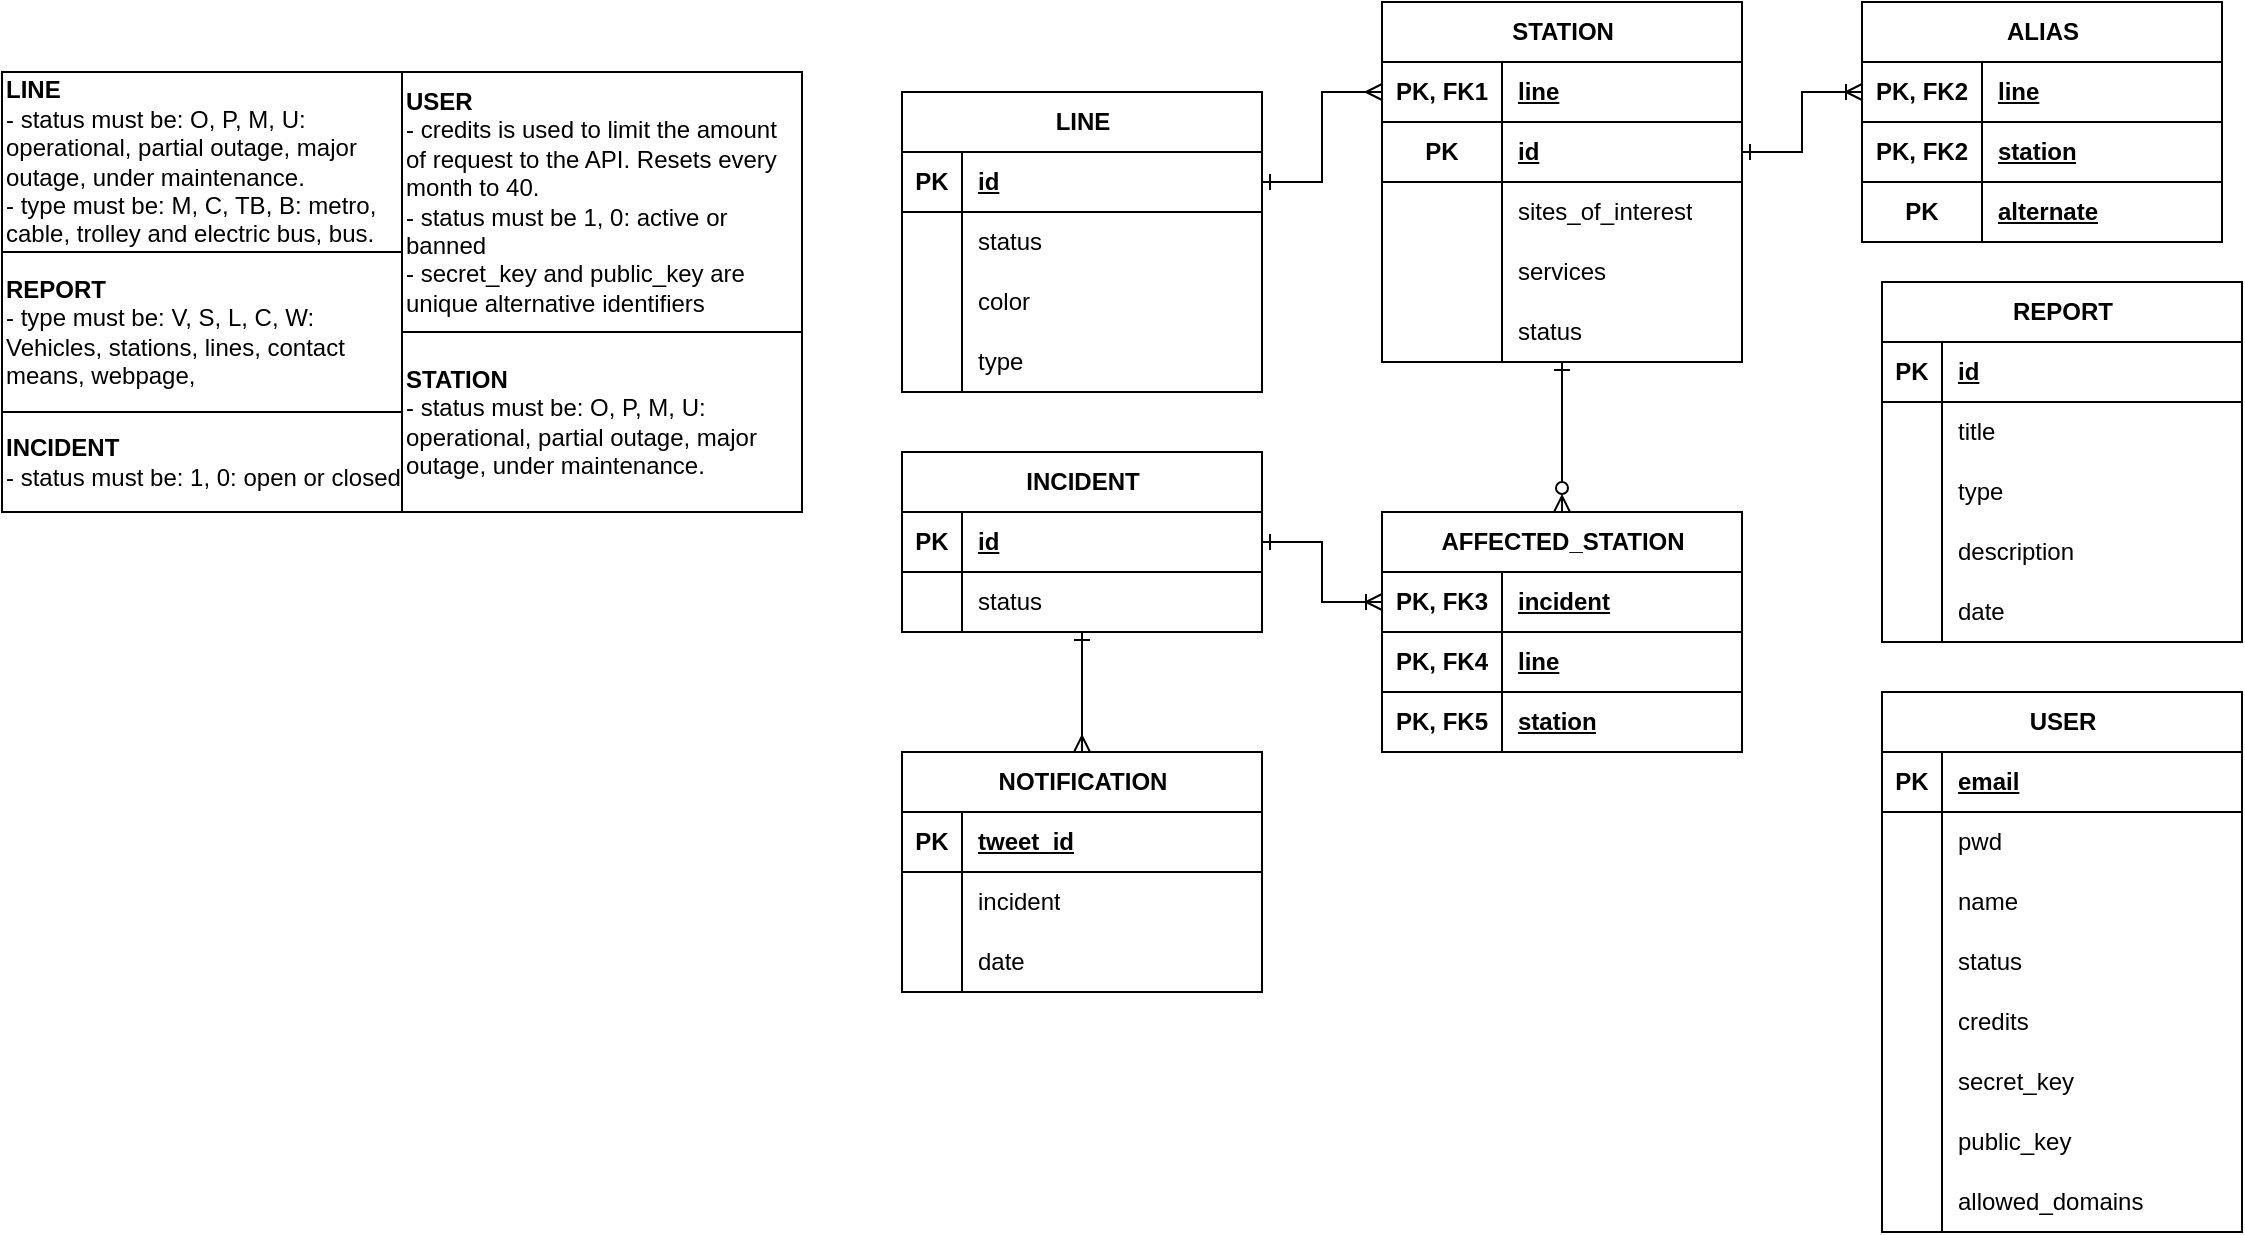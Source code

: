 <mxfile version="21.1.2" type="github">
  <diagram name="Page-1" id="pH_cB6uXY_K46Tci0Ps3">
    <mxGraphModel dx="2284" dy="756" grid="1" gridSize="10" guides="1" tooltips="1" connect="1" arrows="1" fold="1" page="1" pageScale="1" pageWidth="850" pageHeight="1100" math="0" shadow="0">
      <root>
        <mxCell id="0" />
        <mxCell id="1" parent="0" />
        <mxCell id="TTDSjRV2ZxzpHKE5z74O-1" value="LINE" style="shape=table;startSize=30;container=1;collapsible=1;childLayout=tableLayout;fixedRows=1;rowLines=0;fontStyle=1;align=center;resizeLast=1;html=1;" parent="1" vertex="1">
          <mxGeometry x="130" y="90" width="180" height="150" as="geometry" />
        </mxCell>
        <mxCell id="TTDSjRV2ZxzpHKE5z74O-2" value="" style="shape=tableRow;horizontal=0;startSize=0;swimlaneHead=0;swimlaneBody=0;fillColor=none;collapsible=0;dropTarget=0;points=[[0,0.5],[1,0.5]];portConstraint=eastwest;top=0;left=0;right=0;bottom=1;" parent="TTDSjRV2ZxzpHKE5z74O-1" vertex="1">
          <mxGeometry y="30" width="180" height="30" as="geometry" />
        </mxCell>
        <mxCell id="TTDSjRV2ZxzpHKE5z74O-3" value="PK" style="shape=partialRectangle;connectable=0;fillColor=none;top=0;left=0;bottom=0;right=0;fontStyle=1;overflow=hidden;whiteSpace=wrap;html=1;" parent="TTDSjRV2ZxzpHKE5z74O-2" vertex="1">
          <mxGeometry width="30" height="30" as="geometry">
            <mxRectangle width="30" height="30" as="alternateBounds" />
          </mxGeometry>
        </mxCell>
        <mxCell id="TTDSjRV2ZxzpHKE5z74O-4" value="id" style="shape=partialRectangle;connectable=0;fillColor=none;top=0;left=0;bottom=0;right=0;align=left;spacingLeft=6;fontStyle=5;overflow=hidden;whiteSpace=wrap;html=1;" parent="TTDSjRV2ZxzpHKE5z74O-2" vertex="1">
          <mxGeometry x="30" width="150" height="30" as="geometry">
            <mxRectangle width="150" height="30" as="alternateBounds" />
          </mxGeometry>
        </mxCell>
        <mxCell id="TTDSjRV2ZxzpHKE5z74O-5" value="" style="shape=tableRow;horizontal=0;startSize=0;swimlaneHead=0;swimlaneBody=0;fillColor=none;collapsible=0;dropTarget=0;points=[[0,0.5],[1,0.5]];portConstraint=eastwest;top=0;left=0;right=0;bottom=0;" parent="TTDSjRV2ZxzpHKE5z74O-1" vertex="1">
          <mxGeometry y="60" width="180" height="30" as="geometry" />
        </mxCell>
        <mxCell id="TTDSjRV2ZxzpHKE5z74O-6" value="" style="shape=partialRectangle;connectable=0;fillColor=none;top=0;left=0;bottom=0;right=0;editable=1;overflow=hidden;whiteSpace=wrap;html=1;" parent="TTDSjRV2ZxzpHKE5z74O-5" vertex="1">
          <mxGeometry width="30" height="30" as="geometry">
            <mxRectangle width="30" height="30" as="alternateBounds" />
          </mxGeometry>
        </mxCell>
        <mxCell id="TTDSjRV2ZxzpHKE5z74O-7" value="status" style="shape=partialRectangle;connectable=0;fillColor=none;top=0;left=0;bottom=0;right=0;align=left;spacingLeft=6;overflow=hidden;whiteSpace=wrap;html=1;" parent="TTDSjRV2ZxzpHKE5z74O-5" vertex="1">
          <mxGeometry x="30" width="150" height="30" as="geometry">
            <mxRectangle width="150" height="30" as="alternateBounds" />
          </mxGeometry>
        </mxCell>
        <mxCell id="TTDSjRV2ZxzpHKE5z74O-115" value="" style="shape=tableRow;horizontal=0;startSize=0;swimlaneHead=0;swimlaneBody=0;fillColor=none;collapsible=0;dropTarget=0;points=[[0,0.5],[1,0.5]];portConstraint=eastwest;top=0;left=0;right=0;bottom=0;" parent="TTDSjRV2ZxzpHKE5z74O-1" vertex="1">
          <mxGeometry y="90" width="180" height="30" as="geometry" />
        </mxCell>
        <mxCell id="TTDSjRV2ZxzpHKE5z74O-116" value="" style="shape=partialRectangle;connectable=0;fillColor=none;top=0;left=0;bottom=0;right=0;editable=1;overflow=hidden;whiteSpace=wrap;html=1;" parent="TTDSjRV2ZxzpHKE5z74O-115" vertex="1">
          <mxGeometry width="30" height="30" as="geometry">
            <mxRectangle width="30" height="30" as="alternateBounds" />
          </mxGeometry>
        </mxCell>
        <mxCell id="TTDSjRV2ZxzpHKE5z74O-117" value="color" style="shape=partialRectangle;connectable=0;fillColor=none;top=0;left=0;bottom=0;right=0;align=left;spacingLeft=6;overflow=hidden;whiteSpace=wrap;html=1;" parent="TTDSjRV2ZxzpHKE5z74O-115" vertex="1">
          <mxGeometry x="30" width="150" height="30" as="geometry">
            <mxRectangle width="150" height="30" as="alternateBounds" />
          </mxGeometry>
        </mxCell>
        <mxCell id="TTDSjRV2ZxzpHKE5z74O-118" value="" style="shape=tableRow;horizontal=0;startSize=0;swimlaneHead=0;swimlaneBody=0;fillColor=none;collapsible=0;dropTarget=0;points=[[0,0.5],[1,0.5]];portConstraint=eastwest;top=0;left=0;right=0;bottom=0;" parent="TTDSjRV2ZxzpHKE5z74O-1" vertex="1">
          <mxGeometry y="120" width="180" height="30" as="geometry" />
        </mxCell>
        <mxCell id="TTDSjRV2ZxzpHKE5z74O-119" value="" style="shape=partialRectangle;connectable=0;fillColor=none;top=0;left=0;bottom=0;right=0;editable=1;overflow=hidden;whiteSpace=wrap;html=1;" parent="TTDSjRV2ZxzpHKE5z74O-118" vertex="1">
          <mxGeometry width="30" height="30" as="geometry">
            <mxRectangle width="30" height="30" as="alternateBounds" />
          </mxGeometry>
        </mxCell>
        <mxCell id="TTDSjRV2ZxzpHKE5z74O-120" value="type" style="shape=partialRectangle;connectable=0;fillColor=none;top=0;left=0;bottom=0;right=0;align=left;spacingLeft=6;overflow=hidden;whiteSpace=wrap;html=1;" parent="TTDSjRV2ZxzpHKE5z74O-118" vertex="1">
          <mxGeometry x="30" width="150" height="30" as="geometry">
            <mxRectangle width="150" height="30" as="alternateBounds" />
          </mxGeometry>
        </mxCell>
        <mxCell id="TTDSjRV2ZxzpHKE5z74O-14" value="STATION" style="shape=table;startSize=30;container=1;collapsible=1;childLayout=tableLayout;fixedRows=1;rowLines=0;fontStyle=1;align=center;resizeLast=1;html=1;" parent="1" vertex="1">
          <mxGeometry x="370" y="45" width="180" height="180" as="geometry" />
        </mxCell>
        <mxCell id="TTDSjRV2ZxzpHKE5z74O-252" value="" style="shape=tableRow;horizontal=0;startSize=0;swimlaneHead=0;swimlaneBody=0;fillColor=none;collapsible=0;dropTarget=0;points=[[0,0.5],[1,0.5]];portConstraint=eastwest;top=0;left=0;right=0;bottom=1;" parent="TTDSjRV2ZxzpHKE5z74O-14" vertex="1">
          <mxGeometry y="30" width="180" height="30" as="geometry" />
        </mxCell>
        <mxCell id="TTDSjRV2ZxzpHKE5z74O-253" value="PK, FK1" style="shape=partialRectangle;connectable=0;fillColor=none;top=0;left=0;bottom=0;right=0;fontStyle=1;overflow=hidden;whiteSpace=wrap;html=1;" parent="TTDSjRV2ZxzpHKE5z74O-252" vertex="1">
          <mxGeometry width="60" height="30" as="geometry">
            <mxRectangle width="60" height="30" as="alternateBounds" />
          </mxGeometry>
        </mxCell>
        <mxCell id="TTDSjRV2ZxzpHKE5z74O-254" value="line" style="shape=partialRectangle;connectable=0;fillColor=none;top=0;left=0;bottom=0;right=0;align=left;spacingLeft=6;fontStyle=5;overflow=hidden;whiteSpace=wrap;html=1;" parent="TTDSjRV2ZxzpHKE5z74O-252" vertex="1">
          <mxGeometry x="60" width="120" height="30" as="geometry">
            <mxRectangle width="120" height="30" as="alternateBounds" />
          </mxGeometry>
        </mxCell>
        <mxCell id="TTDSjRV2ZxzpHKE5z74O-15" value="" style="shape=tableRow;horizontal=0;startSize=0;swimlaneHead=0;swimlaneBody=0;fillColor=none;collapsible=0;dropTarget=0;points=[[0,0.5],[1,0.5]];portConstraint=eastwest;top=0;left=0;right=0;bottom=1;strokeColor=default;swimlaneLine=1;" parent="TTDSjRV2ZxzpHKE5z74O-14" vertex="1">
          <mxGeometry y="60" width="180" height="30" as="geometry" />
        </mxCell>
        <mxCell id="TTDSjRV2ZxzpHKE5z74O-16" value="PK" style="shape=partialRectangle;connectable=0;fillColor=none;top=0;left=0;bottom=0;right=0;fontStyle=1;overflow=hidden;whiteSpace=wrap;html=1;shadow=0;strokeColor=default;strokeWidth=1;" parent="TTDSjRV2ZxzpHKE5z74O-15" vertex="1">
          <mxGeometry width="60" height="30" as="geometry">
            <mxRectangle width="60" height="30" as="alternateBounds" />
          </mxGeometry>
        </mxCell>
        <mxCell id="TTDSjRV2ZxzpHKE5z74O-17" value="id" style="shape=partialRectangle;connectable=0;fillColor=none;top=0;left=0;bottom=0;right=0;align=left;spacingLeft=6;fontStyle=5;overflow=hidden;whiteSpace=wrap;html=1;shadow=0;strokeColor=default;strokeWidth=1;" parent="TTDSjRV2ZxzpHKE5z74O-15" vertex="1">
          <mxGeometry x="60" width="120" height="30" as="geometry">
            <mxRectangle width="120" height="30" as="alternateBounds" />
          </mxGeometry>
        </mxCell>
        <mxCell id="TTDSjRV2ZxzpHKE5z74O-21" value="" style="shape=tableRow;horizontal=0;startSize=0;swimlaneHead=0;swimlaneBody=0;fillColor=none;collapsible=0;dropTarget=0;points=[[0,0.5],[1,0.5]];portConstraint=eastwest;top=0;left=0;right=0;bottom=0;" parent="TTDSjRV2ZxzpHKE5z74O-14" vertex="1">
          <mxGeometry y="90" width="180" height="30" as="geometry" />
        </mxCell>
        <mxCell id="TTDSjRV2ZxzpHKE5z74O-22" value="" style="shape=partialRectangle;connectable=0;fillColor=none;top=0;left=0;bottom=0;right=0;editable=1;overflow=hidden;whiteSpace=wrap;html=1;" parent="TTDSjRV2ZxzpHKE5z74O-21" vertex="1">
          <mxGeometry width="60" height="30" as="geometry">
            <mxRectangle width="60" height="30" as="alternateBounds" />
          </mxGeometry>
        </mxCell>
        <mxCell id="TTDSjRV2ZxzpHKE5z74O-23" value="sites_of_interest" style="shape=partialRectangle;connectable=0;fillColor=none;top=0;left=0;bottom=0;right=0;align=left;spacingLeft=6;overflow=hidden;whiteSpace=wrap;html=1;" parent="TTDSjRV2ZxzpHKE5z74O-21" vertex="1">
          <mxGeometry x="60" width="120" height="30" as="geometry">
            <mxRectangle width="120" height="30" as="alternateBounds" />
          </mxGeometry>
        </mxCell>
        <mxCell id="TTDSjRV2ZxzpHKE5z74O-192" value="" style="shape=tableRow;horizontal=0;startSize=0;swimlaneHead=0;swimlaneBody=0;fillColor=none;collapsible=0;dropTarget=0;points=[[0,0.5],[1,0.5]];portConstraint=eastwest;top=0;left=0;right=0;bottom=0;" parent="TTDSjRV2ZxzpHKE5z74O-14" vertex="1">
          <mxGeometry y="120" width="180" height="30" as="geometry" />
        </mxCell>
        <mxCell id="TTDSjRV2ZxzpHKE5z74O-193" value="" style="shape=partialRectangle;connectable=0;fillColor=none;top=0;left=0;bottom=0;right=0;editable=1;overflow=hidden;whiteSpace=wrap;html=1;" parent="TTDSjRV2ZxzpHKE5z74O-192" vertex="1">
          <mxGeometry width="60" height="30" as="geometry">
            <mxRectangle width="60" height="30" as="alternateBounds" />
          </mxGeometry>
        </mxCell>
        <mxCell id="TTDSjRV2ZxzpHKE5z74O-194" value="services" style="shape=partialRectangle;connectable=0;fillColor=none;top=0;left=0;bottom=0;right=0;align=left;spacingLeft=6;overflow=hidden;whiteSpace=wrap;html=1;" parent="TTDSjRV2ZxzpHKE5z74O-192" vertex="1">
          <mxGeometry x="60" width="120" height="30" as="geometry">
            <mxRectangle width="120" height="30" as="alternateBounds" />
          </mxGeometry>
        </mxCell>
        <mxCell id="TTDSjRV2ZxzpHKE5z74O-24" value="" style="shape=tableRow;horizontal=0;startSize=0;swimlaneHead=0;swimlaneBody=0;fillColor=none;collapsible=0;dropTarget=0;points=[[0,0.5],[1,0.5]];portConstraint=eastwest;top=0;left=0;right=0;bottom=0;" parent="TTDSjRV2ZxzpHKE5z74O-14" vertex="1">
          <mxGeometry y="150" width="180" height="30" as="geometry" />
        </mxCell>
        <mxCell id="TTDSjRV2ZxzpHKE5z74O-25" value="" style="shape=partialRectangle;connectable=0;fillColor=none;top=0;left=0;bottom=0;right=0;editable=1;overflow=hidden;whiteSpace=wrap;html=1;" parent="TTDSjRV2ZxzpHKE5z74O-24" vertex="1">
          <mxGeometry width="60" height="30" as="geometry">
            <mxRectangle width="60" height="30" as="alternateBounds" />
          </mxGeometry>
        </mxCell>
        <mxCell id="TTDSjRV2ZxzpHKE5z74O-26" value="status" style="shape=partialRectangle;connectable=0;fillColor=none;top=0;left=0;bottom=0;right=0;align=left;spacingLeft=6;overflow=hidden;whiteSpace=wrap;html=1;" parent="TTDSjRV2ZxzpHKE5z74O-24" vertex="1">
          <mxGeometry x="60" width="120" height="30" as="geometry">
            <mxRectangle width="120" height="30" as="alternateBounds" />
          </mxGeometry>
        </mxCell>
        <mxCell id="TTDSjRV2ZxzpHKE5z74O-27" value="USER" style="shape=table;startSize=30;container=1;collapsible=1;childLayout=tableLayout;fixedRows=1;rowLines=0;fontStyle=1;align=center;resizeLast=1;html=1;" parent="1" vertex="1">
          <mxGeometry x="620" y="390" width="180" height="270" as="geometry" />
        </mxCell>
        <mxCell id="L_7EKdPzwVkIUu_ED1JU-45" value="" style="shape=tableRow;horizontal=0;startSize=0;swimlaneHead=0;swimlaneBody=0;fillColor=none;collapsible=0;dropTarget=0;points=[[0,0.5],[1,0.5]];portConstraint=eastwest;top=0;left=0;right=0;bottom=1;" parent="TTDSjRV2ZxzpHKE5z74O-27" vertex="1">
          <mxGeometry y="30" width="180" height="30" as="geometry" />
        </mxCell>
        <mxCell id="L_7EKdPzwVkIUu_ED1JU-46" value="PK" style="shape=partialRectangle;connectable=0;fillColor=none;top=0;left=0;bottom=0;right=0;fontStyle=1;overflow=hidden;whiteSpace=wrap;html=1;" parent="L_7EKdPzwVkIUu_ED1JU-45" vertex="1">
          <mxGeometry width="30" height="30" as="geometry">
            <mxRectangle width="30" height="30" as="alternateBounds" />
          </mxGeometry>
        </mxCell>
        <mxCell id="L_7EKdPzwVkIUu_ED1JU-47" value="email" style="shape=partialRectangle;connectable=0;fillColor=none;top=0;left=0;bottom=0;right=0;align=left;spacingLeft=6;fontStyle=5;overflow=hidden;whiteSpace=wrap;html=1;" parent="L_7EKdPzwVkIUu_ED1JU-45" vertex="1">
          <mxGeometry x="30" width="150" height="30" as="geometry">
            <mxRectangle width="150" height="30" as="alternateBounds" />
          </mxGeometry>
        </mxCell>
        <mxCell id="TTDSjRV2ZxzpHKE5z74O-31" value="" style="shape=tableRow;horizontal=0;startSize=0;swimlaneHead=0;swimlaneBody=0;fillColor=none;collapsible=0;dropTarget=0;points=[[0,0.5],[1,0.5]];portConstraint=eastwest;top=0;left=0;right=0;bottom=0;" parent="TTDSjRV2ZxzpHKE5z74O-27" vertex="1">
          <mxGeometry y="60" width="180" height="30" as="geometry" />
        </mxCell>
        <mxCell id="TTDSjRV2ZxzpHKE5z74O-32" value="" style="shape=partialRectangle;connectable=0;fillColor=none;top=0;left=0;bottom=0;right=0;editable=1;overflow=hidden;whiteSpace=wrap;html=1;" parent="TTDSjRV2ZxzpHKE5z74O-31" vertex="1">
          <mxGeometry width="30" height="30" as="geometry">
            <mxRectangle width="30" height="30" as="alternateBounds" />
          </mxGeometry>
        </mxCell>
        <mxCell id="TTDSjRV2ZxzpHKE5z74O-33" value="pwd" style="shape=partialRectangle;connectable=0;fillColor=none;top=0;left=0;bottom=0;right=0;align=left;spacingLeft=6;overflow=hidden;whiteSpace=wrap;html=1;" parent="TTDSjRV2ZxzpHKE5z74O-31" vertex="1">
          <mxGeometry x="30" width="150" height="30" as="geometry">
            <mxRectangle width="150" height="30" as="alternateBounds" />
          </mxGeometry>
        </mxCell>
        <mxCell id="TTDSjRV2ZxzpHKE5z74O-34" value="" style="shape=tableRow;horizontal=0;startSize=0;swimlaneHead=0;swimlaneBody=0;fillColor=none;collapsible=0;dropTarget=0;points=[[0,0.5],[1,0.5]];portConstraint=eastwest;top=0;left=0;right=0;bottom=0;" parent="TTDSjRV2ZxzpHKE5z74O-27" vertex="1">
          <mxGeometry y="90" width="180" height="30" as="geometry" />
        </mxCell>
        <mxCell id="TTDSjRV2ZxzpHKE5z74O-35" value="" style="shape=partialRectangle;connectable=0;fillColor=none;top=0;left=0;bottom=0;right=0;editable=1;overflow=hidden;whiteSpace=wrap;html=1;" parent="TTDSjRV2ZxzpHKE5z74O-34" vertex="1">
          <mxGeometry width="30" height="30" as="geometry">
            <mxRectangle width="30" height="30" as="alternateBounds" />
          </mxGeometry>
        </mxCell>
        <mxCell id="TTDSjRV2ZxzpHKE5z74O-36" value="name" style="shape=partialRectangle;connectable=0;fillColor=none;top=0;left=0;bottom=0;right=0;align=left;spacingLeft=6;overflow=hidden;whiteSpace=wrap;html=1;" parent="TTDSjRV2ZxzpHKE5z74O-34" vertex="1">
          <mxGeometry x="30" width="150" height="30" as="geometry">
            <mxRectangle width="150" height="30" as="alternateBounds" />
          </mxGeometry>
        </mxCell>
        <mxCell id="TTDSjRV2ZxzpHKE5z74O-152" value="" style="shape=tableRow;horizontal=0;startSize=0;swimlaneHead=0;swimlaneBody=0;fillColor=none;collapsible=0;dropTarget=0;points=[[0,0.5],[1,0.5]];portConstraint=eastwest;top=0;left=0;right=0;bottom=0;" parent="TTDSjRV2ZxzpHKE5z74O-27" vertex="1">
          <mxGeometry y="120" width="180" height="30" as="geometry" />
        </mxCell>
        <mxCell id="TTDSjRV2ZxzpHKE5z74O-153" value="" style="shape=partialRectangle;connectable=0;fillColor=none;top=0;left=0;bottom=0;right=0;editable=1;overflow=hidden;whiteSpace=wrap;html=1;" parent="TTDSjRV2ZxzpHKE5z74O-152" vertex="1">
          <mxGeometry width="30" height="30" as="geometry">
            <mxRectangle width="30" height="30" as="alternateBounds" />
          </mxGeometry>
        </mxCell>
        <mxCell id="TTDSjRV2ZxzpHKE5z74O-154" value="status" style="shape=partialRectangle;connectable=0;fillColor=none;top=0;left=0;bottom=0;right=0;align=left;spacingLeft=6;overflow=hidden;whiteSpace=wrap;html=1;" parent="TTDSjRV2ZxzpHKE5z74O-152" vertex="1">
          <mxGeometry x="30" width="150" height="30" as="geometry">
            <mxRectangle width="150" height="30" as="alternateBounds" />
          </mxGeometry>
        </mxCell>
        <mxCell id="TTDSjRV2ZxzpHKE5z74O-37" value="" style="shape=tableRow;horizontal=0;startSize=0;swimlaneHead=0;swimlaneBody=0;fillColor=none;collapsible=0;dropTarget=0;points=[[0,0.5],[1,0.5]];portConstraint=eastwest;top=0;left=0;right=0;bottom=0;" parent="TTDSjRV2ZxzpHKE5z74O-27" vertex="1">
          <mxGeometry y="150" width="180" height="30" as="geometry" />
        </mxCell>
        <mxCell id="TTDSjRV2ZxzpHKE5z74O-38" value="" style="shape=partialRectangle;connectable=0;fillColor=none;top=0;left=0;bottom=0;right=0;editable=1;overflow=hidden;whiteSpace=wrap;html=1;" parent="TTDSjRV2ZxzpHKE5z74O-37" vertex="1">
          <mxGeometry width="30" height="30" as="geometry">
            <mxRectangle width="30" height="30" as="alternateBounds" />
          </mxGeometry>
        </mxCell>
        <mxCell id="TTDSjRV2ZxzpHKE5z74O-39" value="credits" style="shape=partialRectangle;connectable=0;fillColor=none;top=0;left=0;bottom=0;right=0;align=left;spacingLeft=6;overflow=hidden;whiteSpace=wrap;html=1;" parent="TTDSjRV2ZxzpHKE5z74O-37" vertex="1">
          <mxGeometry x="30" width="150" height="30" as="geometry">
            <mxRectangle width="150" height="30" as="alternateBounds" />
          </mxGeometry>
        </mxCell>
        <mxCell id="TTDSjRV2ZxzpHKE5z74O-121" value="" style="shape=tableRow;horizontal=0;startSize=0;swimlaneHead=0;swimlaneBody=0;fillColor=none;collapsible=0;dropTarget=0;points=[[0,0.5],[1,0.5]];portConstraint=eastwest;top=0;left=0;right=0;bottom=0;" parent="TTDSjRV2ZxzpHKE5z74O-27" vertex="1">
          <mxGeometry y="180" width="180" height="30" as="geometry" />
        </mxCell>
        <mxCell id="TTDSjRV2ZxzpHKE5z74O-122" value="" style="shape=partialRectangle;connectable=0;fillColor=none;top=0;left=0;bottom=0;right=0;editable=1;overflow=hidden;whiteSpace=wrap;html=1;" parent="TTDSjRV2ZxzpHKE5z74O-121" vertex="1">
          <mxGeometry width="30" height="30" as="geometry">
            <mxRectangle width="30" height="30" as="alternateBounds" />
          </mxGeometry>
        </mxCell>
        <mxCell id="TTDSjRV2ZxzpHKE5z74O-123" value="secret_key" style="shape=partialRectangle;connectable=0;fillColor=none;top=0;left=0;bottom=0;right=0;align=left;spacingLeft=6;overflow=hidden;whiteSpace=wrap;html=1;" parent="TTDSjRV2ZxzpHKE5z74O-121" vertex="1">
          <mxGeometry x="30" width="150" height="30" as="geometry">
            <mxRectangle width="150" height="30" as="alternateBounds" />
          </mxGeometry>
        </mxCell>
        <mxCell id="TTDSjRV2ZxzpHKE5z74O-124" value="" style="shape=tableRow;horizontal=0;startSize=0;swimlaneHead=0;swimlaneBody=0;fillColor=none;collapsible=0;dropTarget=0;points=[[0,0.5],[1,0.5]];portConstraint=eastwest;top=0;left=0;right=0;bottom=0;" parent="TTDSjRV2ZxzpHKE5z74O-27" vertex="1">
          <mxGeometry y="210" width="180" height="30" as="geometry" />
        </mxCell>
        <mxCell id="TTDSjRV2ZxzpHKE5z74O-125" value="" style="shape=partialRectangle;connectable=0;fillColor=none;top=0;left=0;bottom=0;right=0;editable=1;overflow=hidden;whiteSpace=wrap;html=1;" parent="TTDSjRV2ZxzpHKE5z74O-124" vertex="1">
          <mxGeometry width="30" height="30" as="geometry">
            <mxRectangle width="30" height="30" as="alternateBounds" />
          </mxGeometry>
        </mxCell>
        <mxCell id="TTDSjRV2ZxzpHKE5z74O-126" value="public_key" style="shape=partialRectangle;connectable=0;fillColor=none;top=0;left=0;bottom=0;right=0;align=left;spacingLeft=6;overflow=hidden;whiteSpace=wrap;html=1;" parent="TTDSjRV2ZxzpHKE5z74O-124" vertex="1">
          <mxGeometry x="30" width="150" height="30" as="geometry">
            <mxRectangle width="150" height="30" as="alternateBounds" />
          </mxGeometry>
        </mxCell>
        <mxCell id="TTDSjRV2ZxzpHKE5z74O-149" value="" style="shape=tableRow;horizontal=0;startSize=0;swimlaneHead=0;swimlaneBody=0;fillColor=none;collapsible=0;dropTarget=0;points=[[0,0.5],[1,0.5]];portConstraint=eastwest;top=0;left=0;right=0;bottom=0;" parent="TTDSjRV2ZxzpHKE5z74O-27" vertex="1">
          <mxGeometry y="240" width="180" height="30" as="geometry" />
        </mxCell>
        <mxCell id="TTDSjRV2ZxzpHKE5z74O-150" value="" style="shape=partialRectangle;connectable=0;fillColor=none;top=0;left=0;bottom=0;right=0;editable=1;overflow=hidden;whiteSpace=wrap;html=1;" parent="TTDSjRV2ZxzpHKE5z74O-149" vertex="1">
          <mxGeometry width="30" height="30" as="geometry">
            <mxRectangle width="30" height="30" as="alternateBounds" />
          </mxGeometry>
        </mxCell>
        <mxCell id="TTDSjRV2ZxzpHKE5z74O-151" value="allowed_domains" style="shape=partialRectangle;connectable=0;fillColor=none;top=0;left=0;bottom=0;right=0;align=left;spacingLeft=6;overflow=hidden;whiteSpace=wrap;html=1;" parent="TTDSjRV2ZxzpHKE5z74O-149" vertex="1">
          <mxGeometry x="30" width="150" height="30" as="geometry">
            <mxRectangle width="150" height="30" as="alternateBounds" />
          </mxGeometry>
        </mxCell>
        <mxCell id="L_7EKdPzwVkIUu_ED1JU-61" style="edgeStyle=orthogonalEdgeStyle;rounded=0;orthogonalLoop=1;jettySize=auto;html=1;entryX=0.5;entryY=0;entryDx=0;entryDy=0;endArrow=ERmany;endFill=0;startArrow=ERone;startFill=0;" parent="1" source="TTDSjRV2ZxzpHKE5z74O-40" target="TTDSjRV2ZxzpHKE5z74O-53" edge="1">
          <mxGeometry relative="1" as="geometry" />
        </mxCell>
        <mxCell id="TTDSjRV2ZxzpHKE5z74O-40" value="INCIDENT" style="shape=table;startSize=30;container=1;collapsible=1;childLayout=tableLayout;fixedRows=1;rowLines=0;fontStyle=1;align=center;resizeLast=1;html=1;" parent="1" vertex="1">
          <mxGeometry x="130" y="270" width="180" height="90" as="geometry" />
        </mxCell>
        <mxCell id="TTDSjRV2ZxzpHKE5z74O-41" value="" style="shape=tableRow;horizontal=0;startSize=0;swimlaneHead=0;swimlaneBody=0;fillColor=none;collapsible=0;dropTarget=0;points=[[0,0.5],[1,0.5]];portConstraint=eastwest;top=0;left=0;right=0;bottom=1;" parent="TTDSjRV2ZxzpHKE5z74O-40" vertex="1">
          <mxGeometry y="30" width="180" height="30" as="geometry" />
        </mxCell>
        <mxCell id="TTDSjRV2ZxzpHKE5z74O-42" value="PK" style="shape=partialRectangle;connectable=0;fillColor=none;top=0;left=0;bottom=0;right=0;fontStyle=1;overflow=hidden;whiteSpace=wrap;html=1;" parent="TTDSjRV2ZxzpHKE5z74O-41" vertex="1">
          <mxGeometry width="30" height="30" as="geometry">
            <mxRectangle width="30" height="30" as="alternateBounds" />
          </mxGeometry>
        </mxCell>
        <mxCell id="TTDSjRV2ZxzpHKE5z74O-43" value="id" style="shape=partialRectangle;connectable=0;fillColor=none;top=0;left=0;bottom=0;right=0;align=left;spacingLeft=6;fontStyle=5;overflow=hidden;whiteSpace=wrap;html=1;" parent="TTDSjRV2ZxzpHKE5z74O-41" vertex="1">
          <mxGeometry x="30" width="150" height="30" as="geometry">
            <mxRectangle width="150" height="30" as="alternateBounds" />
          </mxGeometry>
        </mxCell>
        <mxCell id="TTDSjRV2ZxzpHKE5z74O-201" value="" style="shape=tableRow;horizontal=0;startSize=0;swimlaneHead=0;swimlaneBody=0;fillColor=none;collapsible=0;dropTarget=0;points=[[0,0.5],[1,0.5]];portConstraint=eastwest;top=0;left=0;right=0;bottom=0;" parent="TTDSjRV2ZxzpHKE5z74O-40" vertex="1">
          <mxGeometry y="60" width="180" height="30" as="geometry" />
        </mxCell>
        <mxCell id="TTDSjRV2ZxzpHKE5z74O-202" value="" style="shape=partialRectangle;connectable=0;fillColor=none;top=0;left=0;bottom=0;right=0;editable=1;overflow=hidden;whiteSpace=wrap;html=1;" parent="TTDSjRV2ZxzpHKE5z74O-201" vertex="1">
          <mxGeometry width="30" height="30" as="geometry">
            <mxRectangle width="30" height="30" as="alternateBounds" />
          </mxGeometry>
        </mxCell>
        <mxCell id="TTDSjRV2ZxzpHKE5z74O-203" value="status" style="shape=partialRectangle;connectable=0;fillColor=none;top=0;left=0;bottom=0;right=0;align=left;spacingLeft=6;overflow=hidden;whiteSpace=wrap;html=1;" parent="TTDSjRV2ZxzpHKE5z74O-201" vertex="1">
          <mxGeometry x="30" width="150" height="30" as="geometry">
            <mxRectangle width="150" height="30" as="alternateBounds" />
          </mxGeometry>
        </mxCell>
        <mxCell id="TTDSjRV2ZxzpHKE5z74O-53" value="NOTIFICATION" style="shape=table;startSize=30;container=1;collapsible=1;childLayout=tableLayout;fixedRows=1;rowLines=0;fontStyle=1;align=center;resizeLast=1;html=1;" parent="1" vertex="1">
          <mxGeometry x="130" y="420" width="180" height="120" as="geometry" />
        </mxCell>
        <mxCell id="TTDSjRV2ZxzpHKE5z74O-54" value="" style="shape=tableRow;horizontal=0;startSize=0;swimlaneHead=0;swimlaneBody=0;fillColor=none;collapsible=0;dropTarget=0;points=[[0,0.5],[1,0.5]];portConstraint=eastwest;top=0;left=0;right=0;bottom=1;" parent="TTDSjRV2ZxzpHKE5z74O-53" vertex="1">
          <mxGeometry y="30" width="180" height="30" as="geometry" />
        </mxCell>
        <mxCell id="TTDSjRV2ZxzpHKE5z74O-55" value="PK" style="shape=partialRectangle;connectable=0;fillColor=none;top=0;left=0;bottom=0;right=0;fontStyle=1;overflow=hidden;whiteSpace=wrap;html=1;" parent="TTDSjRV2ZxzpHKE5z74O-54" vertex="1">
          <mxGeometry width="30" height="30" as="geometry">
            <mxRectangle width="30" height="30" as="alternateBounds" />
          </mxGeometry>
        </mxCell>
        <mxCell id="TTDSjRV2ZxzpHKE5z74O-56" value="tweet_id" style="shape=partialRectangle;connectable=0;fillColor=none;top=0;left=0;bottom=0;right=0;align=left;spacingLeft=6;fontStyle=5;overflow=hidden;whiteSpace=wrap;html=1;" parent="TTDSjRV2ZxzpHKE5z74O-54" vertex="1">
          <mxGeometry x="30" width="150" height="30" as="geometry">
            <mxRectangle width="150" height="30" as="alternateBounds" />
          </mxGeometry>
        </mxCell>
        <mxCell id="TTDSjRV2ZxzpHKE5z74O-63" value="" style="shape=tableRow;horizontal=0;startSize=0;swimlaneHead=0;swimlaneBody=0;fillColor=none;collapsible=0;dropTarget=0;points=[[0,0.5],[1,0.5]];portConstraint=eastwest;top=0;left=0;right=0;bottom=0;" parent="TTDSjRV2ZxzpHKE5z74O-53" vertex="1">
          <mxGeometry y="60" width="180" height="30" as="geometry" />
        </mxCell>
        <mxCell id="TTDSjRV2ZxzpHKE5z74O-64" value="" style="shape=partialRectangle;connectable=0;fillColor=none;top=0;left=0;bottom=0;right=0;editable=1;overflow=hidden;whiteSpace=wrap;html=1;" parent="TTDSjRV2ZxzpHKE5z74O-63" vertex="1">
          <mxGeometry width="30" height="30" as="geometry">
            <mxRectangle width="30" height="30" as="alternateBounds" />
          </mxGeometry>
        </mxCell>
        <mxCell id="TTDSjRV2ZxzpHKE5z74O-65" value="incident" style="shape=partialRectangle;connectable=0;fillColor=none;top=0;left=0;bottom=0;right=0;align=left;spacingLeft=6;overflow=hidden;whiteSpace=wrap;html=1;" parent="TTDSjRV2ZxzpHKE5z74O-63" vertex="1">
          <mxGeometry x="30" width="150" height="30" as="geometry">
            <mxRectangle width="150" height="30" as="alternateBounds" />
          </mxGeometry>
        </mxCell>
        <mxCell id="L_7EKdPzwVkIUu_ED1JU-62" value="" style="shape=tableRow;horizontal=0;startSize=0;swimlaneHead=0;swimlaneBody=0;fillColor=none;collapsible=0;dropTarget=0;points=[[0,0.5],[1,0.5]];portConstraint=eastwest;top=0;left=0;right=0;bottom=0;" parent="TTDSjRV2ZxzpHKE5z74O-53" vertex="1">
          <mxGeometry y="90" width="180" height="30" as="geometry" />
        </mxCell>
        <mxCell id="L_7EKdPzwVkIUu_ED1JU-63" value="" style="shape=partialRectangle;connectable=0;fillColor=none;top=0;left=0;bottom=0;right=0;editable=1;overflow=hidden;whiteSpace=wrap;html=1;" parent="L_7EKdPzwVkIUu_ED1JU-62" vertex="1">
          <mxGeometry width="30" height="30" as="geometry">
            <mxRectangle width="30" height="30" as="alternateBounds" />
          </mxGeometry>
        </mxCell>
        <mxCell id="L_7EKdPzwVkIUu_ED1JU-64" value="date" style="shape=partialRectangle;connectable=0;fillColor=none;top=0;left=0;bottom=0;right=0;align=left;spacingLeft=6;overflow=hidden;whiteSpace=wrap;html=1;" parent="L_7EKdPzwVkIUu_ED1JU-62" vertex="1">
          <mxGeometry x="30" width="150" height="30" as="geometry">
            <mxRectangle width="150" height="30" as="alternateBounds" />
          </mxGeometry>
        </mxCell>
        <mxCell id="TTDSjRV2ZxzpHKE5z74O-66" value="REPORT" style="shape=table;startSize=30;container=1;collapsible=1;childLayout=tableLayout;fixedRows=1;rowLines=0;fontStyle=1;align=center;resizeLast=1;html=1;" parent="1" vertex="1">
          <mxGeometry x="620" y="185" width="180" height="180" as="geometry" />
        </mxCell>
        <mxCell id="TTDSjRV2ZxzpHKE5z74O-67" value="" style="shape=tableRow;horizontal=0;startSize=0;swimlaneHead=0;swimlaneBody=0;fillColor=none;collapsible=0;dropTarget=0;points=[[0,0.5],[1,0.5]];portConstraint=eastwest;top=0;left=0;right=0;bottom=1;" parent="TTDSjRV2ZxzpHKE5z74O-66" vertex="1">
          <mxGeometry y="30" width="180" height="30" as="geometry" />
        </mxCell>
        <mxCell id="TTDSjRV2ZxzpHKE5z74O-68" value="PK" style="shape=partialRectangle;connectable=0;fillColor=none;top=0;left=0;bottom=0;right=0;fontStyle=1;overflow=hidden;whiteSpace=wrap;html=1;" parent="TTDSjRV2ZxzpHKE5z74O-67" vertex="1">
          <mxGeometry width="30" height="30" as="geometry">
            <mxRectangle width="30" height="30" as="alternateBounds" />
          </mxGeometry>
        </mxCell>
        <mxCell id="TTDSjRV2ZxzpHKE5z74O-69" value="id" style="shape=partialRectangle;connectable=0;fillColor=none;top=0;left=0;bottom=0;right=0;align=left;spacingLeft=6;fontStyle=5;overflow=hidden;whiteSpace=wrap;html=1;" parent="TTDSjRV2ZxzpHKE5z74O-67" vertex="1">
          <mxGeometry x="30" width="150" height="30" as="geometry">
            <mxRectangle width="150" height="30" as="alternateBounds" />
          </mxGeometry>
        </mxCell>
        <mxCell id="TTDSjRV2ZxzpHKE5z74O-70" value="" style="shape=tableRow;horizontal=0;startSize=0;swimlaneHead=0;swimlaneBody=0;fillColor=none;collapsible=0;dropTarget=0;points=[[0,0.5],[1,0.5]];portConstraint=eastwest;top=0;left=0;right=0;bottom=0;" parent="TTDSjRV2ZxzpHKE5z74O-66" vertex="1">
          <mxGeometry y="60" width="180" height="30" as="geometry" />
        </mxCell>
        <mxCell id="TTDSjRV2ZxzpHKE5z74O-71" value="" style="shape=partialRectangle;connectable=0;fillColor=none;top=0;left=0;bottom=0;right=0;editable=1;overflow=hidden;whiteSpace=wrap;html=1;" parent="TTDSjRV2ZxzpHKE5z74O-70" vertex="1">
          <mxGeometry width="30" height="30" as="geometry">
            <mxRectangle width="30" height="30" as="alternateBounds" />
          </mxGeometry>
        </mxCell>
        <mxCell id="TTDSjRV2ZxzpHKE5z74O-72" value="title" style="shape=partialRectangle;connectable=0;fillColor=none;top=0;left=0;bottom=0;right=0;align=left;spacingLeft=6;overflow=hidden;whiteSpace=wrap;html=1;" parent="TTDSjRV2ZxzpHKE5z74O-70" vertex="1">
          <mxGeometry x="30" width="150" height="30" as="geometry">
            <mxRectangle width="150" height="30" as="alternateBounds" />
          </mxGeometry>
        </mxCell>
        <mxCell id="TTDSjRV2ZxzpHKE5z74O-73" value="" style="shape=tableRow;horizontal=0;startSize=0;swimlaneHead=0;swimlaneBody=0;fillColor=none;collapsible=0;dropTarget=0;points=[[0,0.5],[1,0.5]];portConstraint=eastwest;top=0;left=0;right=0;bottom=0;" parent="TTDSjRV2ZxzpHKE5z74O-66" vertex="1">
          <mxGeometry y="90" width="180" height="30" as="geometry" />
        </mxCell>
        <mxCell id="TTDSjRV2ZxzpHKE5z74O-74" value="" style="shape=partialRectangle;connectable=0;fillColor=none;top=0;left=0;bottom=0;right=0;editable=1;overflow=hidden;whiteSpace=wrap;html=1;" parent="TTDSjRV2ZxzpHKE5z74O-73" vertex="1">
          <mxGeometry width="30" height="30" as="geometry">
            <mxRectangle width="30" height="30" as="alternateBounds" />
          </mxGeometry>
        </mxCell>
        <mxCell id="TTDSjRV2ZxzpHKE5z74O-75" value="type" style="shape=partialRectangle;connectable=0;fillColor=none;top=0;left=0;bottom=0;right=0;align=left;spacingLeft=6;overflow=hidden;whiteSpace=wrap;html=1;" parent="TTDSjRV2ZxzpHKE5z74O-73" vertex="1">
          <mxGeometry x="30" width="150" height="30" as="geometry">
            <mxRectangle width="150" height="30" as="alternateBounds" />
          </mxGeometry>
        </mxCell>
        <mxCell id="TTDSjRV2ZxzpHKE5z74O-76" value="" style="shape=tableRow;horizontal=0;startSize=0;swimlaneHead=0;swimlaneBody=0;fillColor=none;collapsible=0;dropTarget=0;points=[[0,0.5],[1,0.5]];portConstraint=eastwest;top=0;left=0;right=0;bottom=0;" parent="TTDSjRV2ZxzpHKE5z74O-66" vertex="1">
          <mxGeometry y="120" width="180" height="30" as="geometry" />
        </mxCell>
        <mxCell id="TTDSjRV2ZxzpHKE5z74O-77" value="" style="shape=partialRectangle;connectable=0;fillColor=none;top=0;left=0;bottom=0;right=0;editable=1;overflow=hidden;whiteSpace=wrap;html=1;" parent="TTDSjRV2ZxzpHKE5z74O-76" vertex="1">
          <mxGeometry width="30" height="30" as="geometry">
            <mxRectangle width="30" height="30" as="alternateBounds" />
          </mxGeometry>
        </mxCell>
        <mxCell id="TTDSjRV2ZxzpHKE5z74O-78" value="description" style="shape=partialRectangle;connectable=0;fillColor=none;top=0;left=0;bottom=0;right=0;align=left;spacingLeft=6;overflow=hidden;whiteSpace=wrap;html=1;" parent="TTDSjRV2ZxzpHKE5z74O-76" vertex="1">
          <mxGeometry x="30" width="150" height="30" as="geometry">
            <mxRectangle width="150" height="30" as="alternateBounds" />
          </mxGeometry>
        </mxCell>
        <mxCell id="TTDSjRV2ZxzpHKE5z74O-187" value="" style="shape=tableRow;horizontal=0;startSize=0;swimlaneHead=0;swimlaneBody=0;fillColor=none;collapsible=0;dropTarget=0;points=[[0,0.5],[1,0.5]];portConstraint=eastwest;top=0;left=0;right=0;bottom=0;" parent="TTDSjRV2ZxzpHKE5z74O-66" vertex="1">
          <mxGeometry y="150" width="180" height="30" as="geometry" />
        </mxCell>
        <mxCell id="TTDSjRV2ZxzpHKE5z74O-188" value="" style="shape=partialRectangle;connectable=0;fillColor=none;top=0;left=0;bottom=0;right=0;editable=1;overflow=hidden;whiteSpace=wrap;html=1;" parent="TTDSjRV2ZxzpHKE5z74O-187" vertex="1">
          <mxGeometry width="30" height="30" as="geometry">
            <mxRectangle width="30" height="30" as="alternateBounds" />
          </mxGeometry>
        </mxCell>
        <mxCell id="TTDSjRV2ZxzpHKE5z74O-189" value="date" style="shape=partialRectangle;connectable=0;fillColor=none;top=0;left=0;bottom=0;right=0;align=left;spacingLeft=6;overflow=hidden;whiteSpace=wrap;html=1;" parent="TTDSjRV2ZxzpHKE5z74O-187" vertex="1">
          <mxGeometry x="30" width="150" height="30" as="geometry">
            <mxRectangle width="150" height="30" as="alternateBounds" />
          </mxGeometry>
        </mxCell>
        <mxCell id="TTDSjRV2ZxzpHKE5z74O-113" value="&lt;b&gt;LINE&lt;/b&gt;&lt;br&gt;- status must be: O, P, M, U: operational, partial outage, major outage, under maintenance.&lt;br&gt;- type must be: M, C, TB, B: metro, cable, trolley and electric bus, bus." style="rounded=0;whiteSpace=wrap;html=1;align=left;" parent="1" vertex="1">
          <mxGeometry x="-320" y="80" width="200" height="90" as="geometry" />
        </mxCell>
        <mxCell id="TTDSjRV2ZxzpHKE5z74O-114" value="&lt;b&gt;USER&lt;/b&gt;&lt;br&gt;- credits is used to limit the amount of request to the API. Resets every month to 40.&lt;br&gt;- status must be 1, 0: active or banned&lt;br&gt;- secret_key and public_key are unique alternative identifiers" style="rounded=0;whiteSpace=wrap;html=1;align=left;" parent="1" vertex="1">
          <mxGeometry x="-120" y="80" width="200" height="130" as="geometry" />
        </mxCell>
        <mxCell id="TTDSjRV2ZxzpHKE5z74O-190" value="&lt;b&gt;REPORT&lt;/b&gt;&lt;br&gt;- type must be: V, S, L, C, W: Vehicles, stations, lines,&amp;nbsp;contact means, webpage," style="rounded=0;whiteSpace=wrap;html=1;align=left;" parent="1" vertex="1">
          <mxGeometry x="-320" y="170" width="200" height="80" as="geometry" />
        </mxCell>
        <mxCell id="TTDSjRV2ZxzpHKE5z74O-198" value="&lt;b&gt;STATION&lt;/b&gt;&lt;br&gt;- status must be: O, P, M, U: operational, partial outage, major outage, under maintenance." style="rounded=0;whiteSpace=wrap;html=1;align=left;" parent="1" vertex="1">
          <mxGeometry x="-120" y="210" width="200" height="90" as="geometry" />
        </mxCell>
        <mxCell id="TTDSjRV2ZxzpHKE5z74O-204" value="&lt;b&gt;INCIDENT&lt;/b&gt;&lt;br&gt;- status must be: 1, 0: open or closed" style="rounded=0;whiteSpace=wrap;html=1;align=left;" parent="1" vertex="1">
          <mxGeometry x="-320" y="250" width="200" height="50" as="geometry" />
        </mxCell>
        <mxCell id="L_7EKdPzwVkIUu_ED1JU-7" value="ALIAS" style="shape=table;startSize=30;container=1;collapsible=1;childLayout=tableLayout;fixedRows=1;rowLines=0;fontStyle=1;align=center;resizeLast=1;html=1;" parent="1" vertex="1">
          <mxGeometry x="610" y="45" width="180" height="120" as="geometry" />
        </mxCell>
        <mxCell id="L_7EKdPzwVkIUu_ED1JU-8" value="" style="shape=tableRow;horizontal=0;startSize=0;swimlaneHead=0;swimlaneBody=0;fillColor=none;collapsible=0;dropTarget=0;points=[[0,0.5],[1,0.5]];portConstraint=eastwest;top=0;left=0;right=0;bottom=1;" parent="L_7EKdPzwVkIUu_ED1JU-7" vertex="1">
          <mxGeometry y="30" width="180" height="30" as="geometry" />
        </mxCell>
        <mxCell id="L_7EKdPzwVkIUu_ED1JU-9" value="PK, FK2" style="shape=partialRectangle;connectable=0;fillColor=none;top=0;left=0;bottom=0;right=0;fontStyle=1;overflow=hidden;whiteSpace=wrap;html=1;" parent="L_7EKdPzwVkIUu_ED1JU-8" vertex="1">
          <mxGeometry width="60" height="30" as="geometry">
            <mxRectangle width="60" height="30" as="alternateBounds" />
          </mxGeometry>
        </mxCell>
        <mxCell id="L_7EKdPzwVkIUu_ED1JU-10" value="line" style="shape=partialRectangle;connectable=0;fillColor=none;top=0;left=0;bottom=0;right=0;align=left;spacingLeft=6;fontStyle=5;overflow=hidden;whiteSpace=wrap;html=1;" parent="L_7EKdPzwVkIUu_ED1JU-8" vertex="1">
          <mxGeometry x="60" width="120" height="30" as="geometry">
            <mxRectangle width="120" height="30" as="alternateBounds" />
          </mxGeometry>
        </mxCell>
        <mxCell id="6vVAWx7v8sqdFLF9nqgp-1" value="" style="shape=tableRow;horizontal=0;startSize=0;swimlaneHead=0;swimlaneBody=0;fillColor=none;collapsible=0;dropTarget=0;points=[[0,0.5],[1,0.5]];portConstraint=eastwest;top=0;left=0;right=0;bottom=1;" vertex="1" parent="L_7EKdPzwVkIUu_ED1JU-7">
          <mxGeometry y="60" width="180" height="30" as="geometry" />
        </mxCell>
        <mxCell id="6vVAWx7v8sqdFLF9nqgp-2" value="PK, FK2" style="shape=partialRectangle;connectable=0;fillColor=none;top=0;left=0;bottom=0;right=0;fontStyle=1;overflow=hidden;whiteSpace=wrap;html=1;" vertex="1" parent="6vVAWx7v8sqdFLF9nqgp-1">
          <mxGeometry width="60" height="30" as="geometry">
            <mxRectangle width="60" height="30" as="alternateBounds" />
          </mxGeometry>
        </mxCell>
        <mxCell id="6vVAWx7v8sqdFLF9nqgp-3" value="station" style="shape=partialRectangle;connectable=0;fillColor=none;top=0;left=0;bottom=0;right=0;align=left;spacingLeft=6;fontStyle=5;overflow=hidden;whiteSpace=wrap;html=1;" vertex="1" parent="6vVAWx7v8sqdFLF9nqgp-1">
          <mxGeometry x="60" width="120" height="30" as="geometry">
            <mxRectangle width="120" height="30" as="alternateBounds" />
          </mxGeometry>
        </mxCell>
        <mxCell id="L_7EKdPzwVkIUu_ED1JU-11" value="" style="shape=tableRow;horizontal=0;startSize=0;swimlaneHead=0;swimlaneBody=0;fillColor=none;collapsible=0;dropTarget=0;points=[[0,0.5],[1,0.5]];portConstraint=eastwest;top=0;left=0;right=0;bottom=1;strokeColor=default;swimlaneLine=1;" parent="L_7EKdPzwVkIUu_ED1JU-7" vertex="1">
          <mxGeometry y="90" width="180" height="30" as="geometry" />
        </mxCell>
        <mxCell id="L_7EKdPzwVkIUu_ED1JU-12" value="PK" style="shape=partialRectangle;connectable=0;fillColor=none;top=0;left=0;bottom=0;right=0;fontStyle=1;overflow=hidden;whiteSpace=wrap;html=1;shadow=0;strokeColor=default;strokeWidth=1;" parent="L_7EKdPzwVkIUu_ED1JU-11" vertex="1">
          <mxGeometry width="60" height="30" as="geometry">
            <mxRectangle width="60" height="30" as="alternateBounds" />
          </mxGeometry>
        </mxCell>
        <mxCell id="L_7EKdPzwVkIUu_ED1JU-13" value="alternate" style="shape=partialRectangle;connectable=0;fillColor=none;top=0;left=0;bottom=0;right=0;align=left;spacingLeft=6;fontStyle=5;overflow=hidden;whiteSpace=wrap;html=1;shadow=0;strokeColor=default;strokeWidth=1;" parent="L_7EKdPzwVkIUu_ED1JU-11" vertex="1">
          <mxGeometry x="60" width="120" height="30" as="geometry">
            <mxRectangle width="120" height="30" as="alternateBounds" />
          </mxGeometry>
        </mxCell>
        <mxCell id="L_7EKdPzwVkIUu_ED1JU-44" style="edgeStyle=orthogonalEdgeStyle;rounded=0;orthogonalLoop=1;jettySize=auto;html=1;exitX=0.5;exitY=0;exitDx=0;exitDy=0;entryX=0.5;entryY=1;entryDx=0;entryDy=0;endArrow=ERone;endFill=0;startArrow=ERzeroToMany;startFill=0;" parent="1" source="L_7EKdPzwVkIUu_ED1JU-27" target="TTDSjRV2ZxzpHKE5z74O-14" edge="1">
          <mxGeometry relative="1" as="geometry" />
        </mxCell>
        <mxCell id="L_7EKdPzwVkIUu_ED1JU-27" value="AFFECTED_STATION" style="shape=table;startSize=30;container=1;collapsible=1;childLayout=tableLayout;fixedRows=1;rowLines=0;fontStyle=1;align=center;resizeLast=1;html=1;" parent="1" vertex="1">
          <mxGeometry x="370" y="300" width="180" height="120" as="geometry" />
        </mxCell>
        <mxCell id="L_7EKdPzwVkIUu_ED1JU-28" value="" style="shape=tableRow;horizontal=0;startSize=0;swimlaneHead=0;swimlaneBody=0;fillColor=none;collapsible=0;dropTarget=0;points=[[0,0.5],[1,0.5]];portConstraint=eastwest;top=0;left=0;right=0;bottom=1;" parent="L_7EKdPzwVkIUu_ED1JU-27" vertex="1">
          <mxGeometry y="30" width="180" height="30" as="geometry" />
        </mxCell>
        <mxCell id="L_7EKdPzwVkIUu_ED1JU-29" value="PK, FK3" style="shape=partialRectangle;connectable=0;fillColor=none;top=0;left=0;bottom=0;right=0;fontStyle=1;overflow=hidden;whiteSpace=wrap;html=1;" parent="L_7EKdPzwVkIUu_ED1JU-28" vertex="1">
          <mxGeometry width="60" height="30" as="geometry">
            <mxRectangle width="60" height="30" as="alternateBounds" />
          </mxGeometry>
        </mxCell>
        <mxCell id="L_7EKdPzwVkIUu_ED1JU-30" value="incident" style="shape=partialRectangle;connectable=0;fillColor=none;top=0;left=0;bottom=0;right=0;align=left;spacingLeft=6;fontStyle=5;overflow=hidden;whiteSpace=wrap;html=1;" parent="L_7EKdPzwVkIUu_ED1JU-28" vertex="1">
          <mxGeometry x="60" width="120" height="30" as="geometry">
            <mxRectangle width="120" height="30" as="alternateBounds" />
          </mxGeometry>
        </mxCell>
        <mxCell id="L_7EKdPzwVkIUu_ED1JU-31" value="" style="shape=tableRow;horizontal=0;startSize=0;swimlaneHead=0;swimlaneBody=0;fillColor=none;collapsible=0;dropTarget=0;points=[[0,0.5],[1,0.5]];portConstraint=eastwest;top=0;left=0;right=0;bottom=1;strokeColor=default;swimlaneLine=1;" parent="L_7EKdPzwVkIUu_ED1JU-27" vertex="1">
          <mxGeometry y="60" width="180" height="30" as="geometry" />
        </mxCell>
        <mxCell id="L_7EKdPzwVkIUu_ED1JU-32" value="PK, FK4" style="shape=partialRectangle;connectable=0;fillColor=none;top=0;left=0;bottom=0;right=0;fontStyle=1;overflow=hidden;whiteSpace=wrap;html=1;shadow=0;strokeColor=default;strokeWidth=1;" parent="L_7EKdPzwVkIUu_ED1JU-31" vertex="1">
          <mxGeometry width="60" height="30" as="geometry">
            <mxRectangle width="60" height="30" as="alternateBounds" />
          </mxGeometry>
        </mxCell>
        <mxCell id="L_7EKdPzwVkIUu_ED1JU-33" value="line" style="shape=partialRectangle;connectable=0;fillColor=none;top=0;left=0;bottom=0;right=0;align=left;spacingLeft=6;fontStyle=5;overflow=hidden;whiteSpace=wrap;html=1;shadow=0;strokeColor=default;strokeWidth=1;" parent="L_7EKdPzwVkIUu_ED1JU-31" vertex="1">
          <mxGeometry x="60" width="120" height="30" as="geometry">
            <mxRectangle width="120" height="30" as="alternateBounds" />
          </mxGeometry>
        </mxCell>
        <mxCell id="6vVAWx7v8sqdFLF9nqgp-7" value="" style="shape=tableRow;horizontal=0;startSize=0;swimlaneHead=0;swimlaneBody=0;fillColor=none;collapsible=0;dropTarget=0;points=[[0,0.5],[1,0.5]];portConstraint=eastwest;top=0;left=0;right=0;bottom=1;" vertex="1" parent="L_7EKdPzwVkIUu_ED1JU-27">
          <mxGeometry y="90" width="180" height="30" as="geometry" />
        </mxCell>
        <mxCell id="6vVAWx7v8sqdFLF9nqgp-8" value="PK, FK5" style="shape=partialRectangle;connectable=0;fillColor=none;top=0;left=0;bottom=0;right=0;fontStyle=1;overflow=hidden;whiteSpace=wrap;html=1;" vertex="1" parent="6vVAWx7v8sqdFLF9nqgp-7">
          <mxGeometry width="60" height="30" as="geometry">
            <mxRectangle width="60" height="30" as="alternateBounds" />
          </mxGeometry>
        </mxCell>
        <mxCell id="6vVAWx7v8sqdFLF9nqgp-9" value="station" style="shape=partialRectangle;connectable=0;fillColor=none;top=0;left=0;bottom=0;right=0;align=left;spacingLeft=6;fontStyle=5;overflow=hidden;whiteSpace=wrap;html=1;" vertex="1" parent="6vVAWx7v8sqdFLF9nqgp-7">
          <mxGeometry x="60" width="120" height="30" as="geometry">
            <mxRectangle width="120" height="30" as="alternateBounds" />
          </mxGeometry>
        </mxCell>
        <mxCell id="L_7EKdPzwVkIUu_ED1JU-34" style="edgeStyle=orthogonalEdgeStyle;rounded=0;orthogonalLoop=1;jettySize=auto;html=1;exitX=0;exitY=0.5;exitDx=0;exitDy=0;entryX=1;entryY=0.5;entryDx=0;entryDy=0;endArrow=ERone;endFill=0;startArrow=ERoneToMany;startFill=0;" parent="1" source="L_7EKdPzwVkIUu_ED1JU-28" target="TTDSjRV2ZxzpHKE5z74O-41" edge="1">
          <mxGeometry relative="1" as="geometry" />
        </mxCell>
        <mxCell id="L_7EKdPzwVkIUu_ED1JU-41" style="edgeStyle=orthogonalEdgeStyle;rounded=0;orthogonalLoop=1;jettySize=auto;html=1;exitX=1;exitY=0.5;exitDx=0;exitDy=0;entryX=0;entryY=0.5;entryDx=0;entryDy=0;startArrow=ERone;startFill=0;endArrow=ERmany;endFill=0;" parent="1" source="TTDSjRV2ZxzpHKE5z74O-2" target="TTDSjRV2ZxzpHKE5z74O-252" edge="1">
          <mxGeometry relative="1" as="geometry" />
        </mxCell>
        <mxCell id="L_7EKdPzwVkIUu_ED1JU-42" style="edgeStyle=orthogonalEdgeStyle;rounded=0;orthogonalLoop=1;jettySize=auto;html=1;exitX=1;exitY=0.5;exitDx=0;exitDy=0;entryX=0;entryY=0.5;entryDx=0;entryDy=0;endArrow=ERoneToMany;endFill=0;startArrow=ERone;startFill=0;" parent="1" source="TTDSjRV2ZxzpHKE5z74O-15" target="L_7EKdPzwVkIUu_ED1JU-8" edge="1">
          <mxGeometry relative="1" as="geometry" />
        </mxCell>
      </root>
    </mxGraphModel>
  </diagram>
</mxfile>
